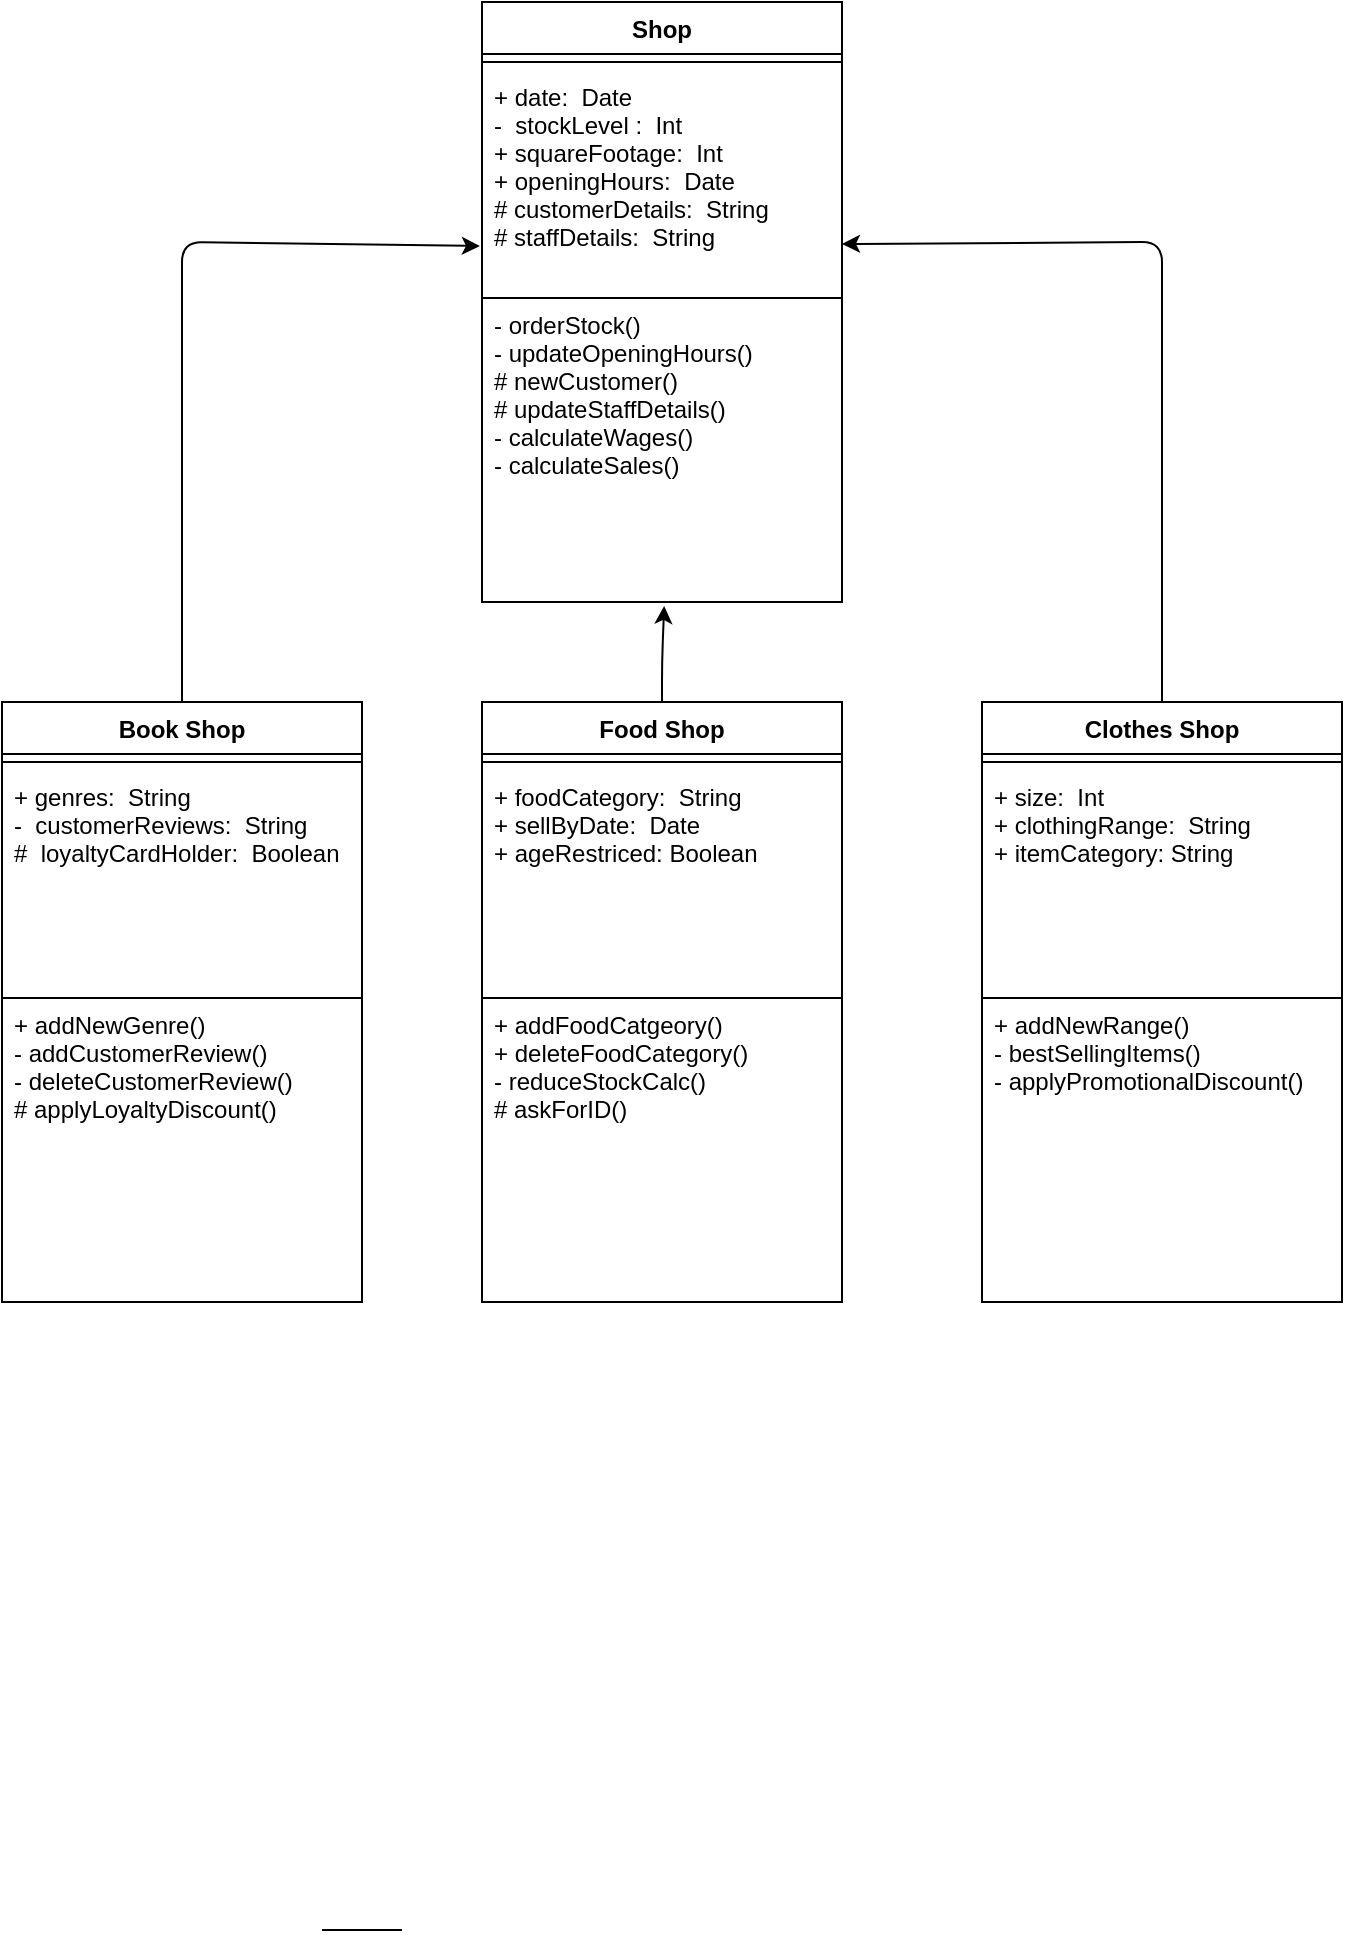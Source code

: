 <mxfile>
    <diagram id="xXHNlBNAle6HTfh9Gpz4" name="Page-1">
        <mxGraphModel dx="719" dy="1817" grid="1" gridSize="10" guides="1" tooltips="1" connect="1" arrows="1" fold="1" page="1" pageScale="1" pageWidth="850" pageHeight="1100" math="0" shadow="0">
            <root>
                <mxCell id="0"/>
                <mxCell id="1" parent="0"/>
                <mxCell id="6" value="Shop" style="swimlane;fontStyle=1;align=center;verticalAlign=top;childLayout=stackLayout;horizontal=1;startSize=26;horizontalStack=0;resizeParent=1;resizeParentMax=0;resizeLast=0;collapsible=1;marginBottom=0;" parent="1" vertex="1">
                    <mxGeometry x="260" y="-740" width="180" height="300" as="geometry">
                        <mxRectangle x="90" y="-440" width="70" height="30" as="alternateBounds"/>
                    </mxGeometry>
                </mxCell>
                <mxCell id="8" value="" style="line;strokeWidth=1;fillColor=none;align=left;verticalAlign=middle;spacingTop=-1;spacingLeft=3;spacingRight=3;rotatable=0;labelPosition=right;points=[];portConstraint=eastwest;strokeColor=inherit;" parent="6" vertex="1">
                    <mxGeometry y="26" width="180" height="8" as="geometry"/>
                </mxCell>
                <mxCell id="7" value="+ date:  Date&#10;-  stockLevel :  Int&#10;+ squareFootage:  Int&#10;+ openingHours:  Date&#10;# customerDetails:  String &#10;# staffDetails:  String" style="text;strokeColor=none;fillColor=none;align=left;verticalAlign=top;spacingLeft=4;spacingRight=4;overflow=hidden;rotatable=0;points=[[0,0.5],[1,0.5]];portConstraint=eastwest;" parent="6" vertex="1">
                    <mxGeometry y="34" width="180" height="114" as="geometry"/>
                </mxCell>
                <mxCell id="9" value="- orderStock()&#10;- updateOpeningHours()&#10;# newCustomer()&#10;# updateStaffDetails()&#10;- calculateWages()&#10;- calculateSales()" style="text;strokeColor=default;fillColor=none;align=left;verticalAlign=top;spacingLeft=4;spacingRight=4;overflow=hidden;rotatable=0;points=[[0,0.5],[1,0.5]];portConstraint=eastwest;" parent="6" vertex="1">
                    <mxGeometry y="148" width="180" height="152" as="geometry"/>
                </mxCell>
                <mxCell id="10" value="" style="line;strokeWidth=4;html=1;perimeter=backbonePerimeter;points=[];outlineConnect=0;" parent="1" vertex="1">
                    <mxGeometry x="120" y="220" width="160" as="geometry"/>
                </mxCell>
                <mxCell id="11" value="" style="line;strokeWidth=1;fillColor=none;align=left;verticalAlign=middle;spacingTop=-1;spacingLeft=3;spacingRight=3;rotatable=0;labelPosition=right;points=[];portConstraint=eastwest;strokeColor=inherit;" parent="1" vertex="1">
                    <mxGeometry x="180" y="220" width="40" height="8" as="geometry"/>
                </mxCell>
                <mxCell id="13" value="Book Shop" style="swimlane;fontStyle=1;align=center;verticalAlign=top;childLayout=stackLayout;horizontal=1;startSize=26;horizontalStack=0;resizeParent=1;resizeParentMax=0;resizeLast=0;collapsible=1;marginBottom=0;" vertex="1" parent="1">
                    <mxGeometry x="20" y="-390" width="180" height="300" as="geometry">
                        <mxRectangle x="90" y="-440" width="70" height="30" as="alternateBounds"/>
                    </mxGeometry>
                </mxCell>
                <mxCell id="14" value="" style="line;strokeWidth=1;fillColor=none;align=left;verticalAlign=middle;spacingTop=-1;spacingLeft=3;spacingRight=3;rotatable=0;labelPosition=right;points=[];portConstraint=eastwest;strokeColor=inherit;" vertex="1" parent="13">
                    <mxGeometry y="26" width="180" height="8" as="geometry"/>
                </mxCell>
                <mxCell id="15" value="+ genres:  String&#10;-  customerReviews:  String&#10;#  loyaltyCardHolder:  Boolean" style="text;strokeColor=none;fillColor=none;align=left;verticalAlign=top;spacingLeft=4;spacingRight=4;overflow=hidden;rotatable=0;points=[[0,0.5],[1,0.5]];portConstraint=eastwest;" vertex="1" parent="13">
                    <mxGeometry y="34" width="180" height="114" as="geometry"/>
                </mxCell>
                <mxCell id="16" value="+ addNewGenre()&#10;- addCustomerReview()&#10;- deleteCustomerReview()&#10;# applyLoyaltyDiscount()" style="text;strokeColor=default;fillColor=none;align=left;verticalAlign=top;spacingLeft=4;spacingRight=4;overflow=hidden;rotatable=0;points=[[0,0.5],[1,0.5]];portConstraint=eastwest;" vertex="1" parent="13">
                    <mxGeometry y="148" width="180" height="152" as="geometry"/>
                </mxCell>
                <mxCell id="28" style="edgeStyle=none;html=1;entryX=0.506;entryY=1.013;entryDx=0;entryDy=0;entryPerimeter=0;" edge="1" parent="1" source="17" target="9">
                    <mxGeometry relative="1" as="geometry">
                        <mxPoint x="370" y="-430" as="targetPoint"/>
                        <Array as="points">
                            <mxPoint x="350" y="-410"/>
                        </Array>
                    </mxGeometry>
                </mxCell>
                <mxCell id="17" value="Food Shop" style="swimlane;fontStyle=1;align=center;verticalAlign=top;childLayout=stackLayout;horizontal=1;startSize=26;horizontalStack=0;resizeParent=1;resizeParentMax=0;resizeLast=0;collapsible=1;marginBottom=0;" vertex="1" parent="1">
                    <mxGeometry x="260" y="-390" width="180" height="300" as="geometry">
                        <mxRectangle x="90" y="-440" width="70" height="30" as="alternateBounds"/>
                    </mxGeometry>
                </mxCell>
                <mxCell id="18" value="" style="line;strokeWidth=1;fillColor=none;align=left;verticalAlign=middle;spacingTop=-1;spacingLeft=3;spacingRight=3;rotatable=0;labelPosition=right;points=[];portConstraint=eastwest;strokeColor=inherit;" vertex="1" parent="17">
                    <mxGeometry y="26" width="180" height="8" as="geometry"/>
                </mxCell>
                <mxCell id="19" value="+ foodCategory:  String&#10;+ sellByDate:  Date&#10;+ ageRestriced: Boolean" style="text;strokeColor=none;fillColor=none;align=left;verticalAlign=top;spacingLeft=4;spacingRight=4;overflow=hidden;rotatable=0;points=[[0,0.5],[1,0.5]];portConstraint=eastwest;" vertex="1" parent="17">
                    <mxGeometry y="34" width="180" height="114" as="geometry"/>
                </mxCell>
                <mxCell id="20" value="+ addFoodCatgeory()&#10;+ deleteFoodCategory()&#10;- reduceStockCalc()&#10;# askForID()" style="text;strokeColor=default;fillColor=none;align=left;verticalAlign=top;spacingLeft=4;spacingRight=4;overflow=hidden;rotatable=0;points=[[0,0.5],[1,0.5]];portConstraint=eastwest;" vertex="1" parent="17">
                    <mxGeometry y="148" width="180" height="152" as="geometry"/>
                </mxCell>
                <mxCell id="21" value="Clothes Shop" style="swimlane;fontStyle=1;align=center;verticalAlign=top;childLayout=stackLayout;horizontal=1;startSize=26;horizontalStack=0;resizeParent=1;resizeParentMax=0;resizeLast=0;collapsible=1;marginBottom=0;" vertex="1" parent="1">
                    <mxGeometry x="510" y="-390" width="180" height="300" as="geometry">
                        <mxRectangle x="90" y="-440" width="70" height="30" as="alternateBounds"/>
                    </mxGeometry>
                </mxCell>
                <mxCell id="22" value="" style="line;strokeWidth=1;fillColor=none;align=left;verticalAlign=middle;spacingTop=-1;spacingLeft=3;spacingRight=3;rotatable=0;labelPosition=right;points=[];portConstraint=eastwest;strokeColor=inherit;" vertex="1" parent="21">
                    <mxGeometry y="26" width="180" height="8" as="geometry"/>
                </mxCell>
                <mxCell id="23" value="+ size:  Int&#10;+ clothingRange:  String&#10;+ itemCategory: String&#10;" style="text;strokeColor=none;fillColor=none;align=left;verticalAlign=top;spacingLeft=4;spacingRight=4;overflow=hidden;rotatable=0;points=[[0,0.5],[1,0.5]];portConstraint=eastwest;" vertex="1" parent="21">
                    <mxGeometry y="34" width="180" height="114" as="geometry"/>
                </mxCell>
                <mxCell id="24" value="+ addNewRange()&#10;- bestSellingItems()&#10;- applyPromotionalDiscount()" style="text;strokeColor=default;fillColor=none;align=left;verticalAlign=top;spacingLeft=4;spacingRight=4;overflow=hidden;rotatable=0;points=[[0,0.5],[1,0.5]];portConstraint=eastwest;" vertex="1" parent="21">
                    <mxGeometry y="148" width="180" height="152" as="geometry"/>
                </mxCell>
                <mxCell id="25" value="" style="endArrow=classic;html=1;exitX=0.5;exitY=0;exitDx=0;exitDy=0;entryX=-0.006;entryY=0.772;entryDx=0;entryDy=0;entryPerimeter=0;" edge="1" parent="1" source="13" target="7">
                    <mxGeometry width="50" height="50" relative="1" as="geometry">
                        <mxPoint x="260" y="-620" as="sourcePoint"/>
                        <mxPoint x="250" y="-590" as="targetPoint"/>
                        <Array as="points">
                            <mxPoint x="110" y="-620"/>
                        </Array>
                    </mxGeometry>
                </mxCell>
                <mxCell id="26" value="" style="endArrow=classic;html=1;exitX=0.5;exitY=0;exitDx=0;exitDy=0;entryX=1;entryY=0.763;entryDx=0;entryDy=0;entryPerimeter=0;" edge="1" parent="1" source="21" target="7">
                    <mxGeometry width="50" height="50" relative="1" as="geometry">
                        <mxPoint x="270" y="-610" as="sourcePoint"/>
                        <mxPoint x="600" y="-400" as="targetPoint"/>
                        <Array as="points">
                            <mxPoint x="600" y="-620"/>
                        </Array>
                    </mxGeometry>
                </mxCell>
            </root>
        </mxGraphModel>
    </diagram>
</mxfile>